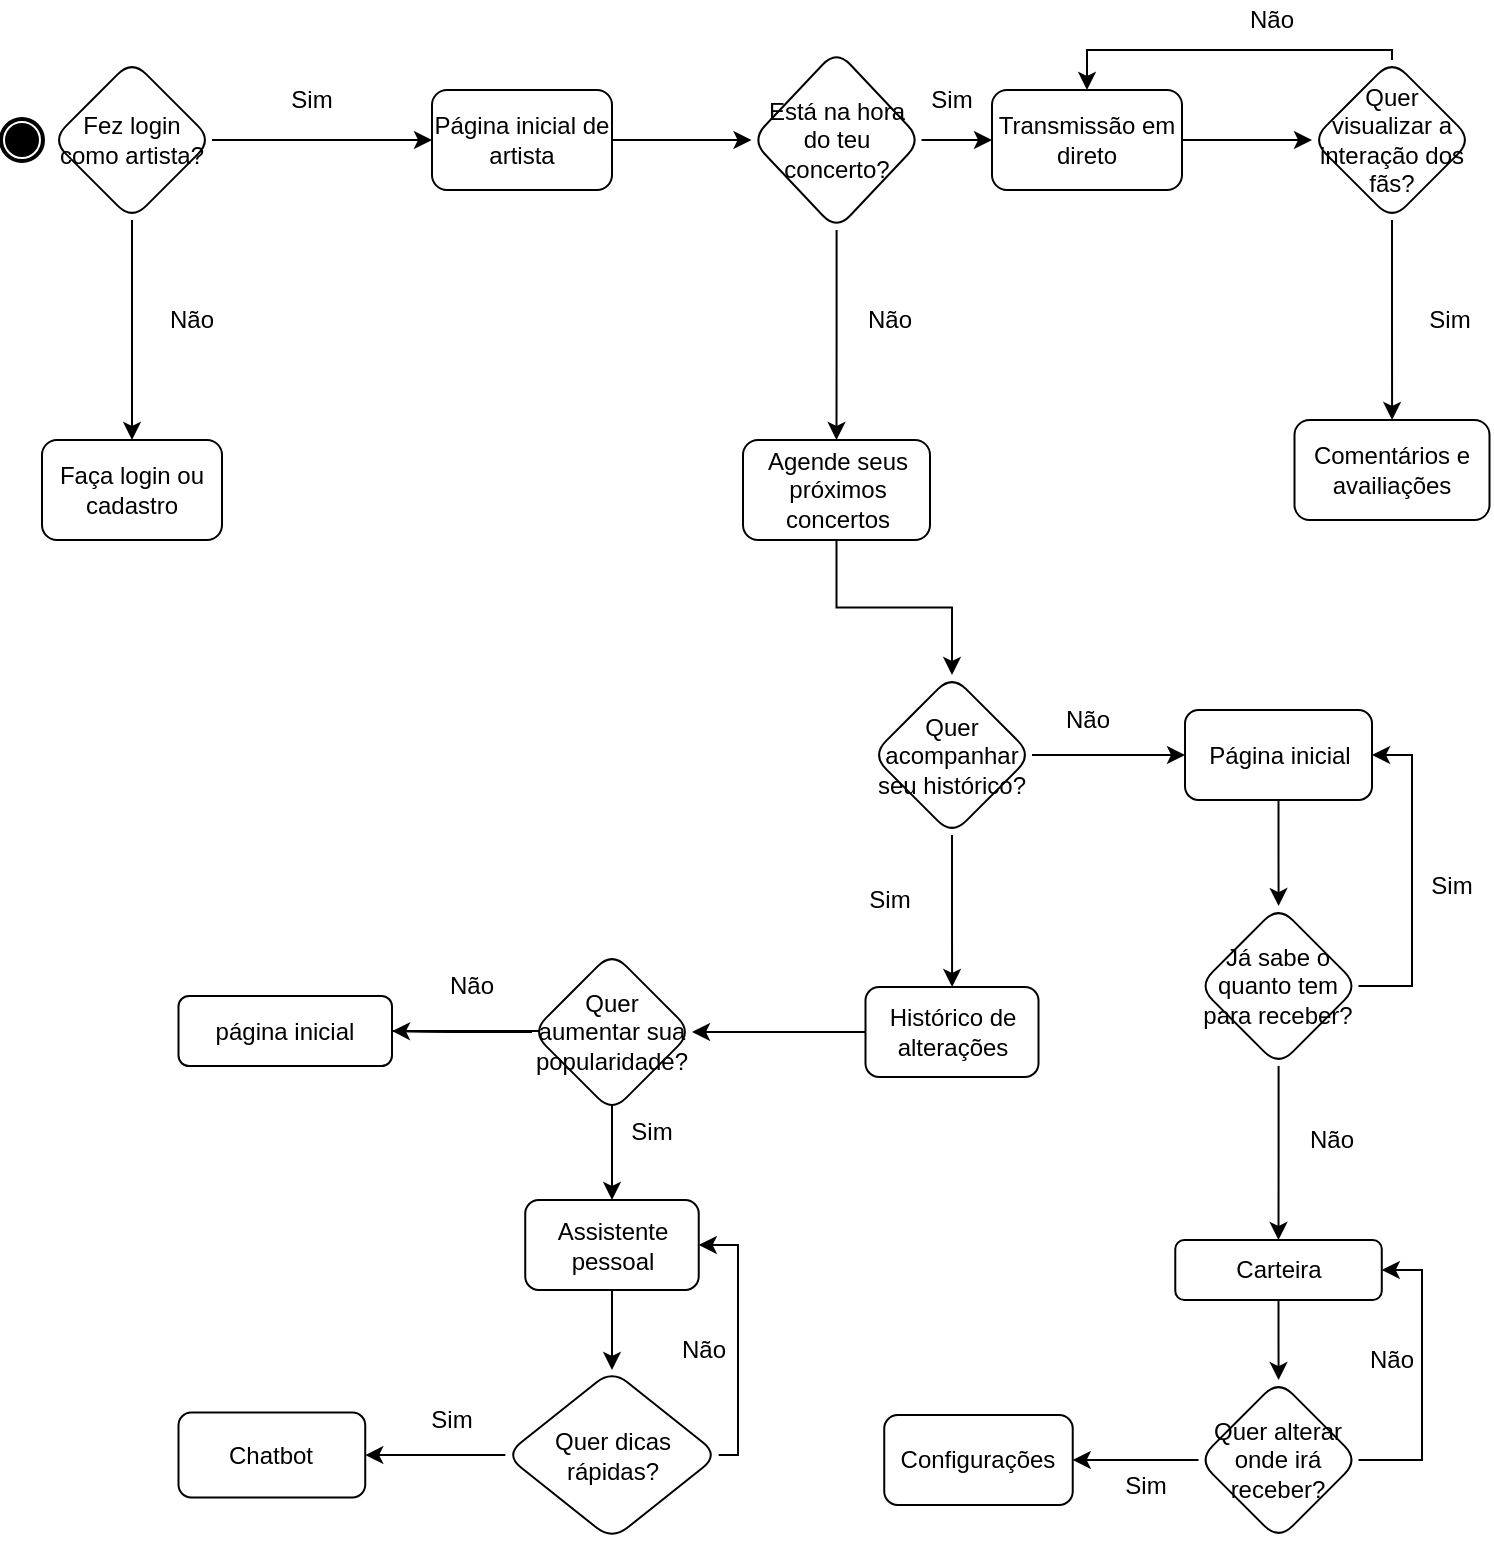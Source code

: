 <mxfile version="14.6.3" type="device"><diagram id="2it8lndALurOR74VDWP2" name="Page-1"><mxGraphModel dx="723" dy="1497" grid="1" gridSize="10" guides="1" tooltips="1" connect="1" arrows="1" fold="1" page="1" pageScale="1" pageWidth="827" pageHeight="1169" math="0" shadow="0"><root><mxCell id="0"/><mxCell id="1" parent="0"/><mxCell id="ak9ZOwKyn3HMTK838bAM-6" value="" style="edgeStyle=orthogonalEdgeStyle;rounded=0;orthogonalLoop=1;jettySize=auto;html=1;" parent="1" source="ak9ZOwKyn3HMTK838bAM-3" target="ak9ZOwKyn3HMTK838bAM-5" edge="1"><mxGeometry relative="1" as="geometry"/></mxCell><mxCell id="ak9ZOwKyn3HMTK838bAM-17" value="" style="edgeStyle=orthogonalEdgeStyle;rounded=0;orthogonalLoop=1;jettySize=auto;html=1;" parent="1" source="ak9ZOwKyn3HMTK838bAM-3" target="ak9ZOwKyn3HMTK838bAM-16" edge="1"><mxGeometry relative="1" as="geometry"/></mxCell><mxCell id="ak9ZOwKyn3HMTK838bAM-3" value="Fez login como artista?" style="rhombus;whiteSpace=wrap;html=1;rounded=1;" parent="1" vertex="1"><mxGeometry x="60" y="-1110" width="80" height="80" as="geometry"/></mxCell><mxCell id="ak9ZOwKyn3HMTK838bAM-8" value="" style="edgeStyle=orthogonalEdgeStyle;rounded=0;orthogonalLoop=1;jettySize=auto;html=1;" parent="1" source="ak9ZOwKyn3HMTK838bAM-5" target="ak9ZOwKyn3HMTK838bAM-7" edge="1"><mxGeometry relative="1" as="geometry"/></mxCell><mxCell id="ak9ZOwKyn3HMTK838bAM-5" value="Página inicial de artista" style="whiteSpace=wrap;html=1;rounded=1;" parent="1" vertex="1"><mxGeometry x="250" y="-1095" width="90" height="50" as="geometry"/></mxCell><mxCell id="ak9ZOwKyn3HMTK838bAM-10" value="" style="edgeStyle=orthogonalEdgeStyle;rounded=0;orthogonalLoop=1;jettySize=auto;html=1;" parent="1" source="ak9ZOwKyn3HMTK838bAM-7" target="ak9ZOwKyn3HMTK838bAM-9" edge="1"><mxGeometry relative="1" as="geometry"/></mxCell><mxCell id="ak9ZOwKyn3HMTK838bAM-15" value="" style="edgeStyle=orthogonalEdgeStyle;rounded=0;orthogonalLoop=1;jettySize=auto;html=1;" parent="1" source="ak9ZOwKyn3HMTK838bAM-7" target="ak9ZOwKyn3HMTK838bAM-14" edge="1"><mxGeometry relative="1" as="geometry"/></mxCell><mxCell id="ak9ZOwKyn3HMTK838bAM-7" value="Está na hora do teu concerto?" style="rhombus;whiteSpace=wrap;html=1;rounded=1;" parent="1" vertex="1"><mxGeometry x="409.75" y="-1115" width="85" height="90" as="geometry"/></mxCell><mxCell id="ak9ZOwKyn3HMTK838bAM-28" value="" style="edgeStyle=orthogonalEdgeStyle;rounded=0;orthogonalLoop=1;jettySize=auto;html=1;" parent="1" source="ak9ZOwKyn3HMTK838bAM-9" target="ak9ZOwKyn3HMTK838bAM-27" edge="1"><mxGeometry relative="1" as="geometry"/></mxCell><mxCell id="ak9ZOwKyn3HMTK838bAM-9" value="Transmissão em direto" style="whiteSpace=wrap;html=1;rounded=1;" parent="1" vertex="1"><mxGeometry x="530" y="-1095" width="95" height="50" as="geometry"/></mxCell><mxCell id="ak9ZOwKyn3HMTK838bAM-22" value="" style="edgeStyle=orthogonalEdgeStyle;rounded=0;orthogonalLoop=1;jettySize=auto;html=1;" parent="1" source="ak9ZOwKyn3HMTK838bAM-14" target="ak9ZOwKyn3HMTK838bAM-21" edge="1"><mxGeometry relative="1" as="geometry"/></mxCell><mxCell id="ak9ZOwKyn3HMTK838bAM-14" value="Agende seus próximos concertos" style="whiteSpace=wrap;html=1;rounded=1;" parent="1" vertex="1"><mxGeometry x="405.5" y="-920" width="93.5" height="50" as="geometry"/></mxCell><mxCell id="ak9ZOwKyn3HMTK838bAM-16" value="Faça login ou cadastro" style="whiteSpace=wrap;html=1;rounded=1;" parent="1" vertex="1"><mxGeometry x="55" y="-920" width="90" height="50" as="geometry"/></mxCell><mxCell id="ak9ZOwKyn3HMTK838bAM-24" value="" style="edgeStyle=orthogonalEdgeStyle;rounded=0;orthogonalLoop=1;jettySize=auto;html=1;" parent="1" source="ak9ZOwKyn3HMTK838bAM-21" target="ak9ZOwKyn3HMTK838bAM-23" edge="1"><mxGeometry relative="1" as="geometry"/></mxCell><mxCell id="ak9ZOwKyn3HMTK838bAM-26" value="" style="edgeStyle=orthogonalEdgeStyle;rounded=0;orthogonalLoop=1;jettySize=auto;html=1;" parent="1" source="ak9ZOwKyn3HMTK838bAM-21" target="ak9ZOwKyn3HMTK838bAM-25" edge="1"><mxGeometry relative="1" as="geometry"/></mxCell><mxCell id="ak9ZOwKyn3HMTK838bAM-21" value="Quer acompanhar seu histórico?" style="rhombus;whiteSpace=wrap;html=1;rounded=1;" parent="1" vertex="1"><mxGeometry x="470" y="-802.5" width="80" height="80" as="geometry"/></mxCell><mxCell id="ak9ZOwKyn3HMTK838bAM-48" value="" style="edgeStyle=orthogonalEdgeStyle;rounded=0;orthogonalLoop=1;jettySize=auto;html=1;" parent="1" source="ak9ZOwKyn3HMTK838bAM-23" target="ak9ZOwKyn3HMTK838bAM-47" edge="1"><mxGeometry relative="1" as="geometry"/></mxCell><mxCell id="ak9ZOwKyn3HMTK838bAM-23" value="Histórico de alterações" style="whiteSpace=wrap;html=1;rounded=1;" parent="1" vertex="1"><mxGeometry x="466.75" y="-646.5" width="86.5" height="45" as="geometry"/></mxCell><mxCell id="ak9ZOwKyn3HMTK838bAM-37" value="" style="edgeStyle=orthogonalEdgeStyle;rounded=0;orthogonalLoop=1;jettySize=auto;html=1;" parent="1" source="ak9ZOwKyn3HMTK838bAM-25" target="ak9ZOwKyn3HMTK838bAM-36" edge="1"><mxGeometry relative="1" as="geometry"/></mxCell><mxCell id="ak9ZOwKyn3HMTK838bAM-25" value="Página inicial" style="whiteSpace=wrap;html=1;rounded=1;" parent="1" vertex="1"><mxGeometry x="626.51" y="-785" width="93.5" height="45" as="geometry"/></mxCell><mxCell id="ak9ZOwKyn3HMTK838bAM-30" value="" style="edgeStyle=orthogonalEdgeStyle;rounded=0;orthogonalLoop=1;jettySize=auto;html=1;" parent="1" source="ak9ZOwKyn3HMTK838bAM-27" target="ak9ZOwKyn3HMTK838bAM-29" edge="1"><mxGeometry relative="1" as="geometry"/></mxCell><mxCell id="OmwdZ002mKJauPe5_uiT-10" style="edgeStyle=orthogonalEdgeStyle;rounded=0;orthogonalLoop=1;jettySize=auto;html=1;entryX=0.5;entryY=0;entryDx=0;entryDy=0;" edge="1" parent="1" source="ak9ZOwKyn3HMTK838bAM-27" target="ak9ZOwKyn3HMTK838bAM-9"><mxGeometry relative="1" as="geometry"><Array as="points"><mxPoint x="730" y="-1115"/><mxPoint x="578" y="-1115"/></Array></mxGeometry></mxCell><mxCell id="ak9ZOwKyn3HMTK838bAM-27" value="Quer visualizar a interação dos fãs?" style="rhombus;whiteSpace=wrap;html=1;rounded=1;" parent="1" vertex="1"><mxGeometry x="690" y="-1110" width="80" height="80" as="geometry"/></mxCell><mxCell id="ak9ZOwKyn3HMTK838bAM-39" value="" style="edgeStyle=orthogonalEdgeStyle;rounded=0;orthogonalLoop=1;jettySize=auto;html=1;" parent="1" source="ak9ZOwKyn3HMTK838bAM-36" target="ak9ZOwKyn3HMTK838bAM-38" edge="1"><mxGeometry relative="1" as="geometry"/></mxCell><mxCell id="OmwdZ002mKJauPe5_uiT-18" style="edgeStyle=orthogonalEdgeStyle;rounded=0;orthogonalLoop=1;jettySize=auto;html=1;entryX=1;entryY=0.5;entryDx=0;entryDy=0;" edge="1" parent="1" source="ak9ZOwKyn3HMTK838bAM-36" target="ak9ZOwKyn3HMTK838bAM-25"><mxGeometry relative="1" as="geometry"><Array as="points"><mxPoint x="740" y="-647"/><mxPoint x="740" y="-762"/></Array></mxGeometry></mxCell><mxCell id="ak9ZOwKyn3HMTK838bAM-36" value="Já sabe o quanto tem para receber?" style="rhombus;whiteSpace=wrap;html=1;rounded=1;" parent="1" vertex="1"><mxGeometry x="633.26" y="-687" width="80" height="80" as="geometry"/></mxCell><mxCell id="ak9ZOwKyn3HMTK838bAM-44" value="" style="edgeStyle=orthogonalEdgeStyle;rounded=0;orthogonalLoop=1;jettySize=auto;html=1;" parent="1" source="ak9ZOwKyn3HMTK838bAM-38" target="ak9ZOwKyn3HMTK838bAM-43" edge="1"><mxGeometry relative="1" as="geometry"/></mxCell><mxCell id="ak9ZOwKyn3HMTK838bAM-38" value="Carteira" style="whiteSpace=wrap;html=1;rounded=1;" parent="1" vertex="1"><mxGeometry x="621.64" y="-520" width="103.25" height="30" as="geometry"/></mxCell><mxCell id="ak9ZOwKyn3HMTK838bAM-46" value="" style="edgeStyle=orthogonalEdgeStyle;rounded=0;orthogonalLoop=1;jettySize=auto;html=1;" parent="1" source="ak9ZOwKyn3HMTK838bAM-43" target="ak9ZOwKyn3HMTK838bAM-45" edge="1"><mxGeometry relative="1" as="geometry"/></mxCell><mxCell id="OmwdZ002mKJauPe5_uiT-21" style="edgeStyle=orthogonalEdgeStyle;rounded=0;orthogonalLoop=1;jettySize=auto;html=1;entryX=1;entryY=0.5;entryDx=0;entryDy=0;" edge="1" parent="1" source="ak9ZOwKyn3HMTK838bAM-43" target="ak9ZOwKyn3HMTK838bAM-38"><mxGeometry relative="1" as="geometry"><Array as="points"><mxPoint x="745" y="-410"/><mxPoint x="745" y="-505"/></Array></mxGeometry></mxCell><mxCell id="ak9ZOwKyn3HMTK838bAM-43" value="Quer alterar onde irá receber?" style="rhombus;whiteSpace=wrap;html=1;rounded=1;" parent="1" vertex="1"><mxGeometry x="633.265" y="-450" width="80" height="80" as="geometry"/></mxCell><mxCell id="ak9ZOwKyn3HMTK838bAM-45" value="Configurações" style="whiteSpace=wrap;html=1;rounded=1;" parent="1" vertex="1"><mxGeometry x="476.12" y="-432.5" width="94.25" height="45" as="geometry"/></mxCell><mxCell id="ak9ZOwKyn3HMTK838bAM-50" value="" style="edgeStyle=orthogonalEdgeStyle;rounded=0;orthogonalLoop=1;jettySize=auto;html=1;startArrow=none;" parent="1" source="ak9ZOwKyn3HMTK838bAM-51" target="ak9ZOwKyn3HMTK838bAM-49" edge="1"><mxGeometry relative="1" as="geometry"/></mxCell><mxCell id="ak9ZOwKyn3HMTK838bAM-52" value="" style="edgeStyle=orthogonalEdgeStyle;rounded=0;orthogonalLoop=1;jettySize=auto;html=1;" parent="1" source="ak9ZOwKyn3HMTK838bAM-47" target="ak9ZOwKyn3HMTK838bAM-51" edge="1"><mxGeometry relative="1" as="geometry"/></mxCell><mxCell id="ak9ZOwKyn3HMTK838bAM-47" value="Quer aumentar sua popularidade?" style="rhombus;whiteSpace=wrap;html=1;rounded=1;" parent="1" vertex="1"><mxGeometry x="300" y="-664" width="80" height="80" as="geometry"/></mxCell><mxCell id="ak9ZOwKyn3HMTK838bAM-54" value="" style="edgeStyle=orthogonalEdgeStyle;rounded=0;orthogonalLoop=1;jettySize=auto;html=1;" parent="1" source="ak9ZOwKyn3HMTK838bAM-49" target="ak9ZOwKyn3HMTK838bAM-53" edge="1"><mxGeometry relative="1" as="geometry"/></mxCell><mxCell id="ak9ZOwKyn3HMTK838bAM-49" value="Assistente pessoal" style="whiteSpace=wrap;html=1;rounded=1;" parent="1" vertex="1"><mxGeometry x="296.62" y="-540" width="86.75" height="45" as="geometry"/></mxCell><mxCell id="OmwdZ002mKJauPe5_uiT-27" value="" style="edgeStyle=orthogonalEdgeStyle;rounded=0;orthogonalLoop=1;jettySize=auto;html=1;" edge="1" parent="1" source="ak9ZOwKyn3HMTK838bAM-53" target="OmwdZ002mKJauPe5_uiT-26"><mxGeometry relative="1" as="geometry"/></mxCell><mxCell id="OmwdZ002mKJauPe5_uiT-29" style="edgeStyle=orthogonalEdgeStyle;rounded=0;orthogonalLoop=1;jettySize=auto;html=1;entryX=1;entryY=0.5;entryDx=0;entryDy=0;" edge="1" parent="1" source="ak9ZOwKyn3HMTK838bAM-53" target="ak9ZOwKyn3HMTK838bAM-49"><mxGeometry relative="1" as="geometry"><Array as="points"><mxPoint x="403" y="-412"/><mxPoint x="403" y="-517"/></Array></mxGeometry></mxCell><mxCell id="ak9ZOwKyn3HMTK838bAM-53" value="Quer dicas rápidas?" style="rhombus;whiteSpace=wrap;html=1;rounded=1;" parent="1" vertex="1"><mxGeometry x="286.68" y="-455" width="106.63" height="85" as="geometry"/></mxCell><mxCell id="ak9ZOwKyn3HMTK838bAM-29" value="Comentários e availiações" style="whiteSpace=wrap;html=1;rounded=1;" parent="1" vertex="1"><mxGeometry x="681.25" y="-930" width="97.5" height="50" as="geometry"/></mxCell><mxCell id="ak9ZOwKyn3HMTK838bAM-51" value="página inicial" style="whiteSpace=wrap;html=1;rounded=1;" parent="1" vertex="1"><mxGeometry x="123.25" y="-642" width="106.75" height="35" as="geometry"/></mxCell><mxCell id="OmwdZ002mKJauPe5_uiT-6" value="" style="edgeStyle=orthogonalEdgeStyle;rounded=0;orthogonalLoop=1;jettySize=auto;html=1;endArrow=none;" edge="1" parent="1" source="ak9ZOwKyn3HMTK838bAM-47" target="ak9ZOwKyn3HMTK838bAM-51"><mxGeometry relative="1" as="geometry"><mxPoint x="280" y="-584" as="sourcePoint"/><mxPoint x="3.4" y="-47.5" as="targetPoint"/></mxGeometry></mxCell><mxCell id="OmwdZ002mKJauPe5_uiT-7" value="Sim" style="text;html=1;strokeColor=none;fillColor=none;align=center;verticalAlign=middle;whiteSpace=wrap;rounded=0;" vertex="1" parent="1"><mxGeometry x="170" y="-1100" width="40" height="20" as="geometry"/></mxCell><mxCell id="OmwdZ002mKJauPe5_uiT-8" value="Sim" style="text;html=1;strokeColor=none;fillColor=none;align=center;verticalAlign=middle;whiteSpace=wrap;rounded=0;" vertex="1" parent="1"><mxGeometry x="490" y="-1100" width="40" height="20" as="geometry"/></mxCell><mxCell id="OmwdZ002mKJauPe5_uiT-9" value="Sim" style="text;html=1;strokeColor=none;fillColor=none;align=center;verticalAlign=middle;whiteSpace=wrap;rounded=0;" vertex="1" parent="1"><mxGeometry x="738.75" y="-990" width="40" height="20" as="geometry"/></mxCell><mxCell id="OmwdZ002mKJauPe5_uiT-11" value="Sim" style="text;html=1;strokeColor=none;fillColor=none;align=center;verticalAlign=middle;whiteSpace=wrap;rounded=0;" vertex="1" parent="1"><mxGeometry x="459" y="-700" width="40" height="20" as="geometry"/></mxCell><mxCell id="OmwdZ002mKJauPe5_uiT-12" value="Sim" style="text;html=1;strokeColor=none;fillColor=none;align=center;verticalAlign=middle;whiteSpace=wrap;rounded=0;" vertex="1" parent="1"><mxGeometry x="340" y="-584" width="40" height="20" as="geometry"/></mxCell><mxCell id="OmwdZ002mKJauPe5_uiT-14" value="Não" style="text;html=1;strokeColor=none;fillColor=none;align=center;verticalAlign=middle;whiteSpace=wrap;rounded=0;" vertex="1" parent="1"><mxGeometry x="110" y="-990" width="40" height="20" as="geometry"/></mxCell><mxCell id="OmwdZ002mKJauPe5_uiT-15" value="Não" style="text;html=1;strokeColor=none;fillColor=none;align=center;verticalAlign=middle;whiteSpace=wrap;rounded=0;" vertex="1" parent="1"><mxGeometry x="459" y="-990" width="40" height="20" as="geometry"/></mxCell><mxCell id="OmwdZ002mKJauPe5_uiT-16" value="Não" style="text;html=1;strokeColor=none;fillColor=none;align=center;verticalAlign=middle;whiteSpace=wrap;rounded=0;" vertex="1" parent="1"><mxGeometry x="557.5" y="-790" width="40" height="20" as="geometry"/></mxCell><mxCell id="OmwdZ002mKJauPe5_uiT-17" value="Não" style="text;html=1;strokeColor=none;fillColor=none;align=center;verticalAlign=middle;whiteSpace=wrap;rounded=0;" vertex="1" parent="1"><mxGeometry x="680" y="-580" width="40" height="20" as="geometry"/></mxCell><mxCell id="OmwdZ002mKJauPe5_uiT-19" value="Sim" style="text;html=1;strokeColor=none;fillColor=none;align=center;verticalAlign=middle;whiteSpace=wrap;rounded=0;" vertex="1" parent="1"><mxGeometry x="740" y="-707" width="40" height="20" as="geometry"/></mxCell><mxCell id="OmwdZ002mKJauPe5_uiT-20" value="Sim" style="text;html=1;strokeColor=none;fillColor=none;align=center;verticalAlign=middle;whiteSpace=wrap;rounded=0;" vertex="1" parent="1"><mxGeometry x="586.51" y="-407.5" width="40" height="20" as="geometry"/></mxCell><mxCell id="OmwdZ002mKJauPe5_uiT-22" value="Não" style="text;html=1;strokeColor=none;fillColor=none;align=center;verticalAlign=middle;whiteSpace=wrap;rounded=0;" vertex="1" parent="1"><mxGeometry x="710" y="-470" width="40" height="20" as="geometry"/></mxCell><mxCell id="OmwdZ002mKJauPe5_uiT-23" value="" style="shape=mxgraph.bpmn.shape;html=1;verticalLabelPosition=bottom;labelBackgroundColor=#ffffff;verticalAlign=top;align=center;perimeter=ellipsePerimeter;outlineConnect=0;outline=end;symbol=terminate;" vertex="1" parent="1"><mxGeometry x="35" y="-1080" width="20" height="20" as="geometry"/></mxCell><mxCell id="OmwdZ002mKJauPe5_uiT-24" value="Não" style="text;html=1;strokeColor=none;fillColor=none;align=center;verticalAlign=middle;whiteSpace=wrap;rounded=0;" vertex="1" parent="1"><mxGeometry x="650" y="-1140" width="40" height="20" as="geometry"/></mxCell><mxCell id="OmwdZ002mKJauPe5_uiT-25" value="Não" style="text;html=1;strokeColor=none;fillColor=none;align=center;verticalAlign=middle;whiteSpace=wrap;rounded=0;" vertex="1" parent="1"><mxGeometry x="250" y="-657" width="40" height="20" as="geometry"/></mxCell><mxCell id="OmwdZ002mKJauPe5_uiT-26" value="Chatbot" style="whiteSpace=wrap;html=1;rounded=1;" vertex="1" parent="1"><mxGeometry x="123.25" y="-433.75" width="93.37" height="42.5" as="geometry"/></mxCell><mxCell id="OmwdZ002mKJauPe5_uiT-28" value="Sim" style="text;html=1;strokeColor=none;fillColor=none;align=center;verticalAlign=middle;whiteSpace=wrap;rounded=0;" vertex="1" parent="1"><mxGeometry x="240" y="-440" width="40" height="20" as="geometry"/></mxCell><mxCell id="OmwdZ002mKJauPe5_uiT-30" value="Não" style="text;html=1;strokeColor=none;fillColor=none;align=center;verticalAlign=middle;whiteSpace=wrap;rounded=0;" vertex="1" parent="1"><mxGeometry x="365.5" y="-475" width="40" height="20" as="geometry"/></mxCell></root></mxGraphModel></diagram></mxfile>